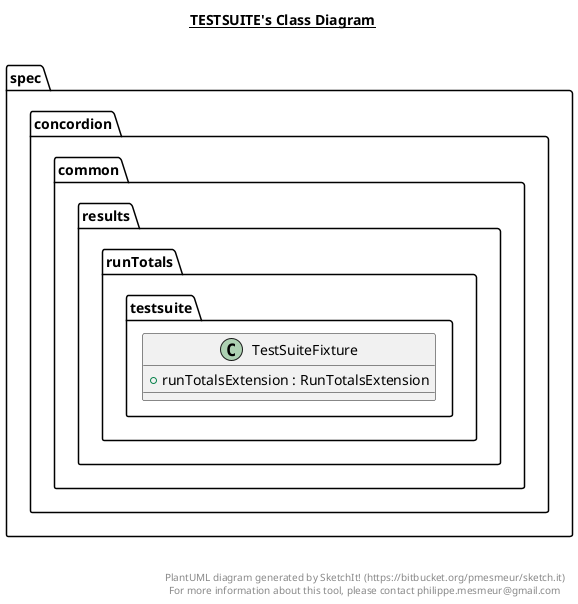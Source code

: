 @startuml

title __TESTSUITE's Class Diagram__\n

  package spec.concordion.common.results.runTotals {
    package spec.concordion.common.results.runTotals.testsuite {
      class TestSuiteFixture {
          + runTotalsExtension : RunTotalsExtension
      }
    }
  }
  



right footer


PlantUML diagram generated by SketchIt! (https://bitbucket.org/pmesmeur/sketch.it)
For more information about this tool, please contact philippe.mesmeur@gmail.com
endfooter

@enduml
